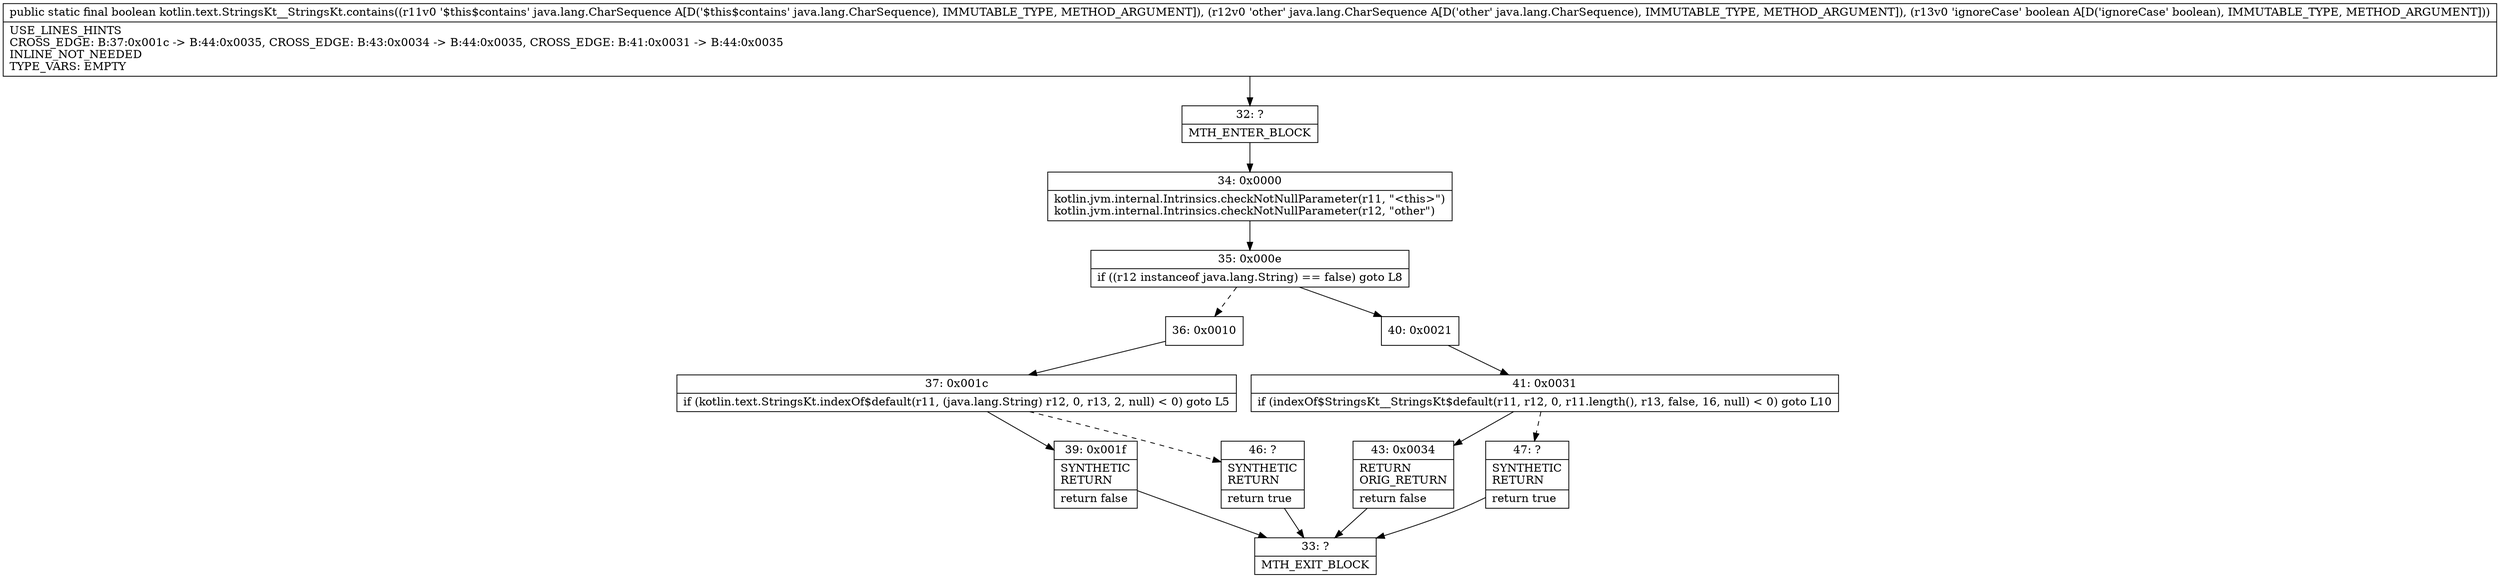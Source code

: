 digraph "CFG forkotlin.text.StringsKt__StringsKt.contains(Ljava\/lang\/CharSequence;Ljava\/lang\/CharSequence;Z)Z" {
Node_32 [shape=record,label="{32\:\ ?|MTH_ENTER_BLOCK\l}"];
Node_34 [shape=record,label="{34\:\ 0x0000|kotlin.jvm.internal.Intrinsics.checkNotNullParameter(r11, \"\<this\>\")\lkotlin.jvm.internal.Intrinsics.checkNotNullParameter(r12, \"other\")\l}"];
Node_35 [shape=record,label="{35\:\ 0x000e|if ((r12 instanceof java.lang.String) == false) goto L8\l}"];
Node_36 [shape=record,label="{36\:\ 0x0010}"];
Node_37 [shape=record,label="{37\:\ 0x001c|if (kotlin.text.StringsKt.indexOf$default(r11, (java.lang.String) r12, 0, r13, 2, null) \< 0) goto L5\l}"];
Node_39 [shape=record,label="{39\:\ 0x001f|SYNTHETIC\lRETURN\l|return false\l}"];
Node_33 [shape=record,label="{33\:\ ?|MTH_EXIT_BLOCK\l}"];
Node_46 [shape=record,label="{46\:\ ?|SYNTHETIC\lRETURN\l|return true\l}"];
Node_40 [shape=record,label="{40\:\ 0x0021}"];
Node_41 [shape=record,label="{41\:\ 0x0031|if (indexOf$StringsKt__StringsKt$default(r11, r12, 0, r11.length(), r13, false, 16, null) \< 0) goto L10\l}"];
Node_43 [shape=record,label="{43\:\ 0x0034|RETURN\lORIG_RETURN\l|return false\l}"];
Node_47 [shape=record,label="{47\:\ ?|SYNTHETIC\lRETURN\l|return true\l}"];
MethodNode[shape=record,label="{public static final boolean kotlin.text.StringsKt__StringsKt.contains((r11v0 '$this$contains' java.lang.CharSequence A[D('$this$contains' java.lang.CharSequence), IMMUTABLE_TYPE, METHOD_ARGUMENT]), (r12v0 'other' java.lang.CharSequence A[D('other' java.lang.CharSequence), IMMUTABLE_TYPE, METHOD_ARGUMENT]), (r13v0 'ignoreCase' boolean A[D('ignoreCase' boolean), IMMUTABLE_TYPE, METHOD_ARGUMENT]))  | USE_LINES_HINTS\lCROSS_EDGE: B:37:0x001c \-\> B:44:0x0035, CROSS_EDGE: B:43:0x0034 \-\> B:44:0x0035, CROSS_EDGE: B:41:0x0031 \-\> B:44:0x0035\lINLINE_NOT_NEEDED\lTYPE_VARS: EMPTY\l}"];
MethodNode -> Node_32;Node_32 -> Node_34;
Node_34 -> Node_35;
Node_35 -> Node_36[style=dashed];
Node_35 -> Node_40;
Node_36 -> Node_37;
Node_37 -> Node_39;
Node_37 -> Node_46[style=dashed];
Node_39 -> Node_33;
Node_46 -> Node_33;
Node_40 -> Node_41;
Node_41 -> Node_43;
Node_41 -> Node_47[style=dashed];
Node_43 -> Node_33;
Node_47 -> Node_33;
}

